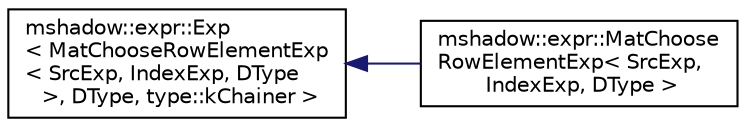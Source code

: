 digraph "Graphical Class Hierarchy"
{
 // LATEX_PDF_SIZE
  edge [fontname="Helvetica",fontsize="10",labelfontname="Helvetica",labelfontsize="10"];
  node [fontname="Helvetica",fontsize="10",shape=record];
  rankdir="LR";
  Node0 [label="mshadow::expr::Exp\l\< MatChooseRowElementExp\l\< SrcExp, IndexExp, DType\l \>, DType, type::kChainer \>",height=0.2,width=0.4,color="black", fillcolor="white", style="filled",URL="$structmshadow_1_1expr_1_1Exp.html",tooltip=" "];
  Node0 -> Node1 [dir="back",color="midnightblue",fontsize="10",style="solid",fontname="Helvetica"];
  Node1 [label="mshadow::expr::MatChoose\lRowElementExp\< SrcExp,\l IndexExp, DType \>",height=0.2,width=0.4,color="black", fillcolor="white", style="filled",URL="$structmshadow_1_1expr_1_1MatChooseRowElementExp.html",tooltip="Make a choice of index in the lowest changing dimension."];
}
